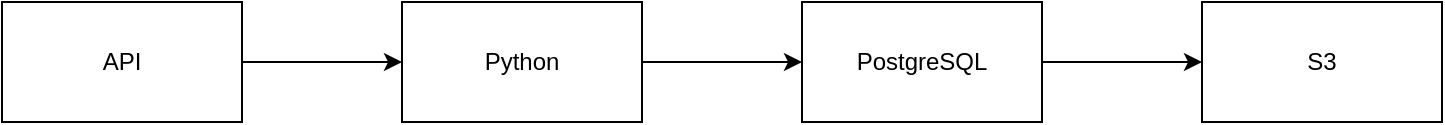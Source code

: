 <mxfile version="24.7.17">
  <diagram name="Page-1" id="78lKDK3KxwIhj_C8nFNk">
    <mxGraphModel dx="1434" dy="880" grid="1" gridSize="10" guides="1" tooltips="1" connect="1" arrows="1" fold="1" page="1" pageScale="1" pageWidth="850" pageHeight="1100" math="0" shadow="0">
      <root>
        <mxCell id="0" />
        <mxCell id="1" parent="0" />
        <mxCell id="Dbsak8q-TzQb4EYVdu6L-3" value="" style="edgeStyle=orthogonalEdgeStyle;rounded=0;orthogonalLoop=1;jettySize=auto;html=1;" edge="1" parent="1" source="Dbsak8q-TzQb4EYVdu6L-1" target="Dbsak8q-TzQb4EYVdu6L-2">
          <mxGeometry relative="1" as="geometry" />
        </mxCell>
        <mxCell id="Dbsak8q-TzQb4EYVdu6L-1" value="API" style="rounded=0;whiteSpace=wrap;html=1;" vertex="1" parent="1">
          <mxGeometry x="40" y="80" width="120" height="60" as="geometry" />
        </mxCell>
        <mxCell id="Dbsak8q-TzQb4EYVdu6L-5" value="" style="edgeStyle=orthogonalEdgeStyle;rounded=0;orthogonalLoop=1;jettySize=auto;html=1;" edge="1" parent="1" source="Dbsak8q-TzQb4EYVdu6L-2" target="Dbsak8q-TzQb4EYVdu6L-4">
          <mxGeometry relative="1" as="geometry" />
        </mxCell>
        <mxCell id="Dbsak8q-TzQb4EYVdu6L-2" value="Python" style="rounded=0;whiteSpace=wrap;html=1;" vertex="1" parent="1">
          <mxGeometry x="240" y="80" width="120" height="60" as="geometry" />
        </mxCell>
        <mxCell id="Dbsak8q-TzQb4EYVdu6L-7" value="" style="edgeStyle=orthogonalEdgeStyle;rounded=0;orthogonalLoop=1;jettySize=auto;html=1;" edge="1" parent="1" source="Dbsak8q-TzQb4EYVdu6L-4" target="Dbsak8q-TzQb4EYVdu6L-6">
          <mxGeometry relative="1" as="geometry" />
        </mxCell>
        <mxCell id="Dbsak8q-TzQb4EYVdu6L-4" value="PostgreSQL" style="rounded=0;whiteSpace=wrap;html=1;" vertex="1" parent="1">
          <mxGeometry x="440" y="80" width="120" height="60" as="geometry" />
        </mxCell>
        <mxCell id="Dbsak8q-TzQb4EYVdu6L-6" value="S3" style="rounded=0;whiteSpace=wrap;html=1;" vertex="1" parent="1">
          <mxGeometry x="640" y="80" width="120" height="60" as="geometry" />
        </mxCell>
      </root>
    </mxGraphModel>
  </diagram>
</mxfile>
